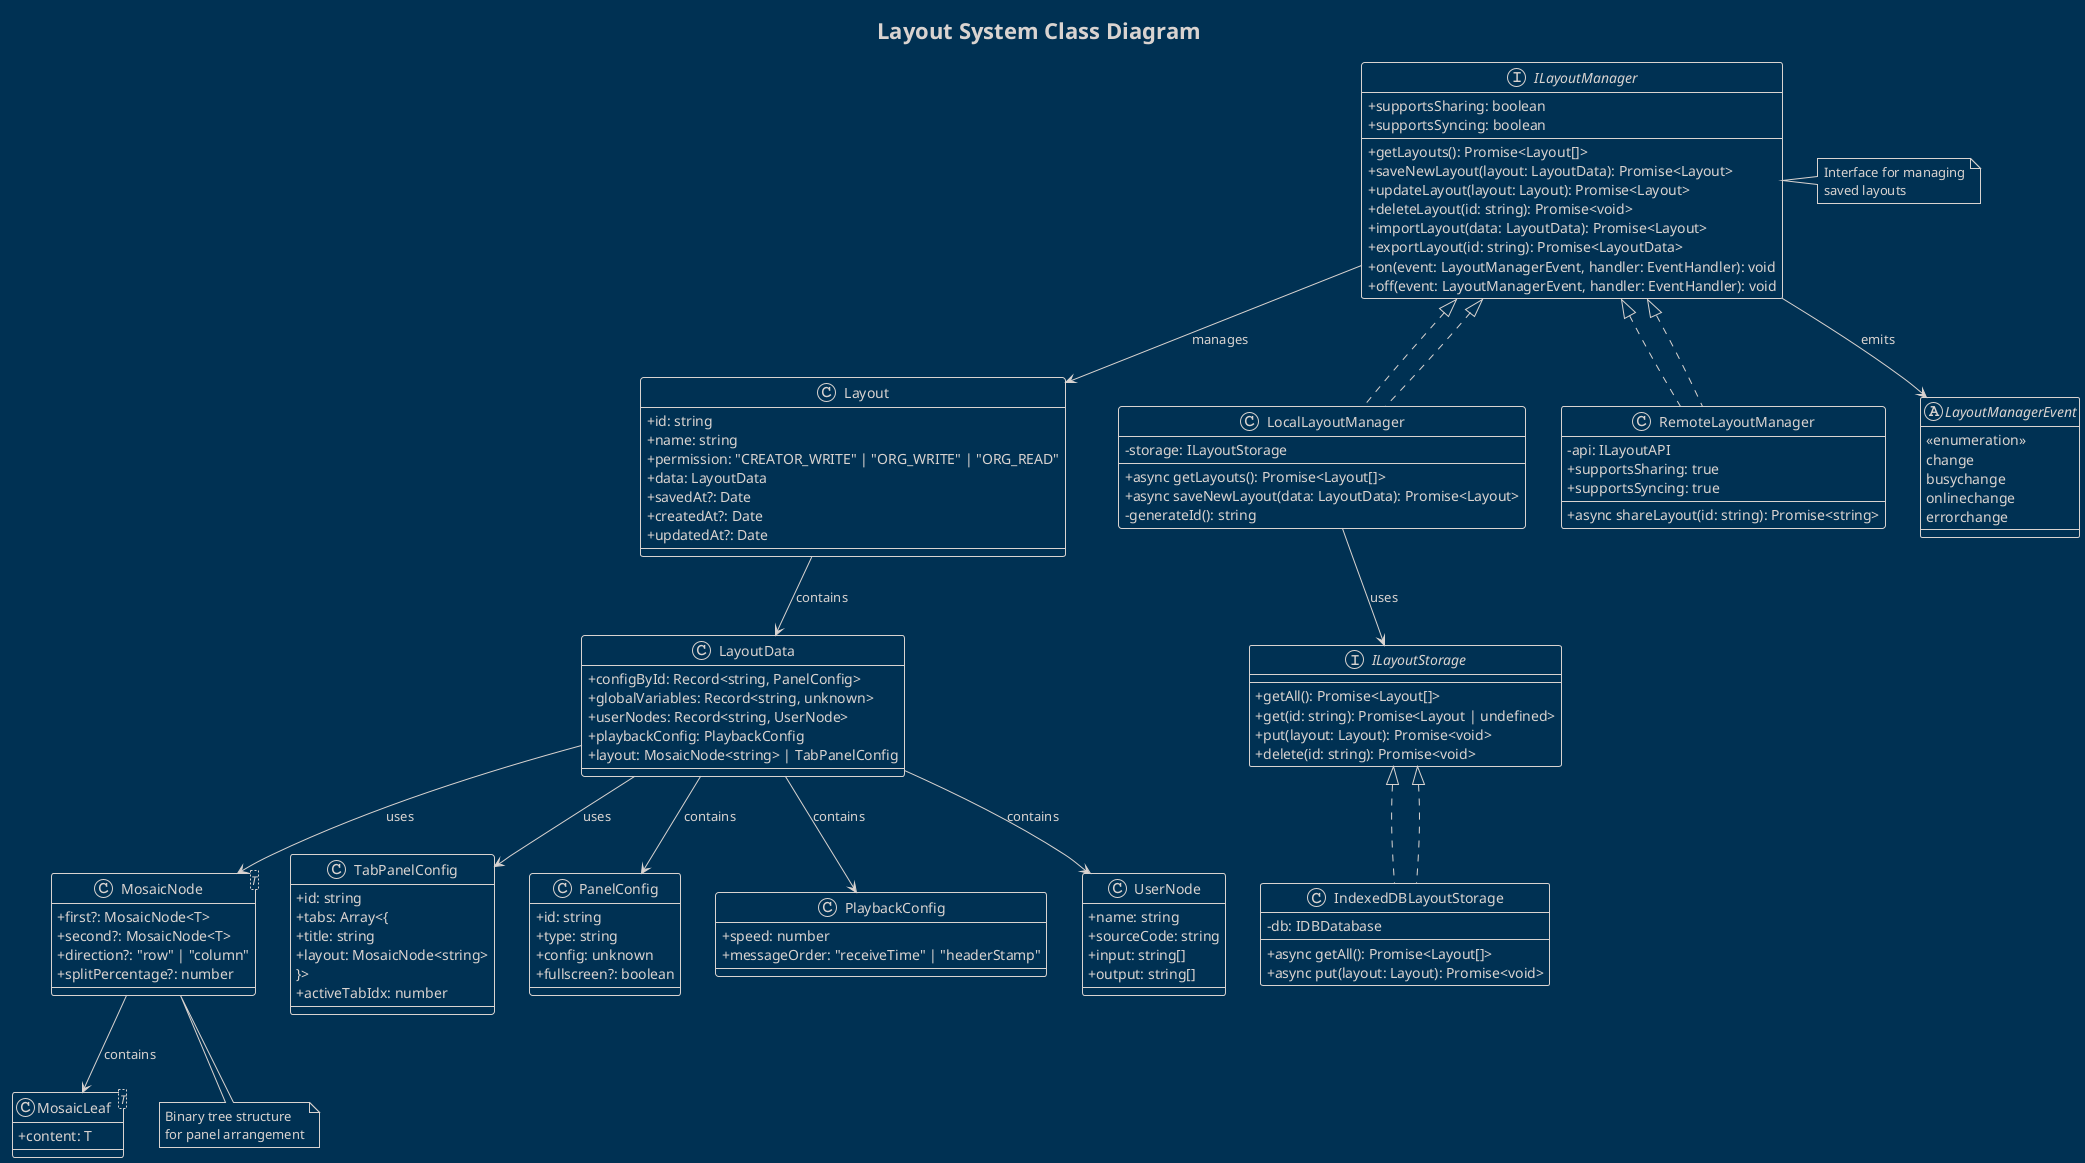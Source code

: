 @startuml layout-class-diagram
!theme blueprint
skinparam classAttributeIconSize 0

title Layout System Class Diagram

interface ILayoutManager {
  + getLayouts(): Promise<Layout[]>
  + saveNewLayout(layout: LayoutData): Promise<Layout>
  + updateLayout(layout: Layout): Promise<Layout>
  + deleteLayout(id: string): Promise<void>
  + importLayout(data: LayoutData): Promise<Layout>
  + exportLayout(id: string): Promise<LayoutData>
  + supportsSharing: boolean
  + supportsSyncing: boolean
  + on(event: LayoutManagerEvent, handler: EventHandler): void
  + off(event: LayoutManagerEvent, handler: EventHandler): void
}

class Layout {
  + id: string
  + name: string
  + permission: "CREATOR_WRITE" | "ORG_WRITE" | "ORG_READ"
  + data: LayoutData
  + savedAt?: Date
  + createdAt?: Date
  + updatedAt?: Date
}

class LayoutData {
  + configById: Record<string, PanelConfig>
  + globalVariables: Record<string, unknown>
  + userNodes: Record<string, UserNode>
  + playbackConfig: PlaybackConfig
  + layout: MosaicNode<string> | TabPanelConfig
}

class MosaicNode<T> {
  + first?: MosaicNode<T>
  + second?: MosaicNode<T>
  + direction?: "row" | "column"
  + splitPercentage?: number
}

class MosaicLeaf<T> {
  + content: T
}

class TabPanelConfig {
  + id: string
  + tabs: Array<{
    + title: string
    + layout: MosaicNode<string>
  }>
  + activeTabIdx: number
}

class PanelConfig {
  + id: string
  + type: string
  + config: unknown
  + fullscreen?: boolean
}

class PlaybackConfig {
  + speed: number
  + messageOrder: "receiveTime" | "headerStamp"
}

class UserNode {
  + name: string
  + sourceCode: string
  + input: string[]
  + output: string[]
}

class LocalLayoutManager implements ILayoutManager {
  - storage: ILayoutStorage
  + async getLayouts(): Promise<Layout[]>
  + async saveNewLayout(data: LayoutData): Promise<Layout>
  - generateId(): string
}

class RemoteLayoutManager implements ILayoutManager {
  - api: ILayoutAPI
  + supportsSharing: true
  + supportsSyncing: true
  + async shareLayout(id: string): Promise<string>
}

interface ILayoutStorage {
  + getAll(): Promise<Layout[]>
  + get(id: string): Promise<Layout | undefined>
  + put(layout: Layout): Promise<void>
  + delete(id: string): Promise<void>
}

class IndexedDBLayoutStorage implements ILayoutStorage {
  - db: IDBDatabase
  + async getAll(): Promise<Layout[]>
  + async put(layout: Layout): Promise<void>
}

abstract class LayoutManagerEvent {
  <<enumeration>>
  change
  busychange
  onlinechange
  errorchange
}

ILayoutManager <|.. LocalLayoutManager
ILayoutManager <|.. RemoteLayoutManager
ILayoutManager --> Layout : manages
Layout --> LayoutData : contains
LayoutData --> MosaicNode : uses
LayoutData --> TabPanelConfig : uses
LayoutData --> PanelConfig : contains
LayoutData --> PlaybackConfig : contains
LayoutData --> UserNode : contains
MosaicNode --> MosaicLeaf : contains
LocalLayoutManager --> ILayoutStorage : uses
ILayoutStorage <|.. IndexedDBLayoutStorage
ILayoutManager --> LayoutManagerEvent : emits

note right of ILayoutManager
  Interface for managing
  saved layouts
end note

note bottom of MosaicNode
  Binary tree structure
  for panel arrangement
end note

@enduml